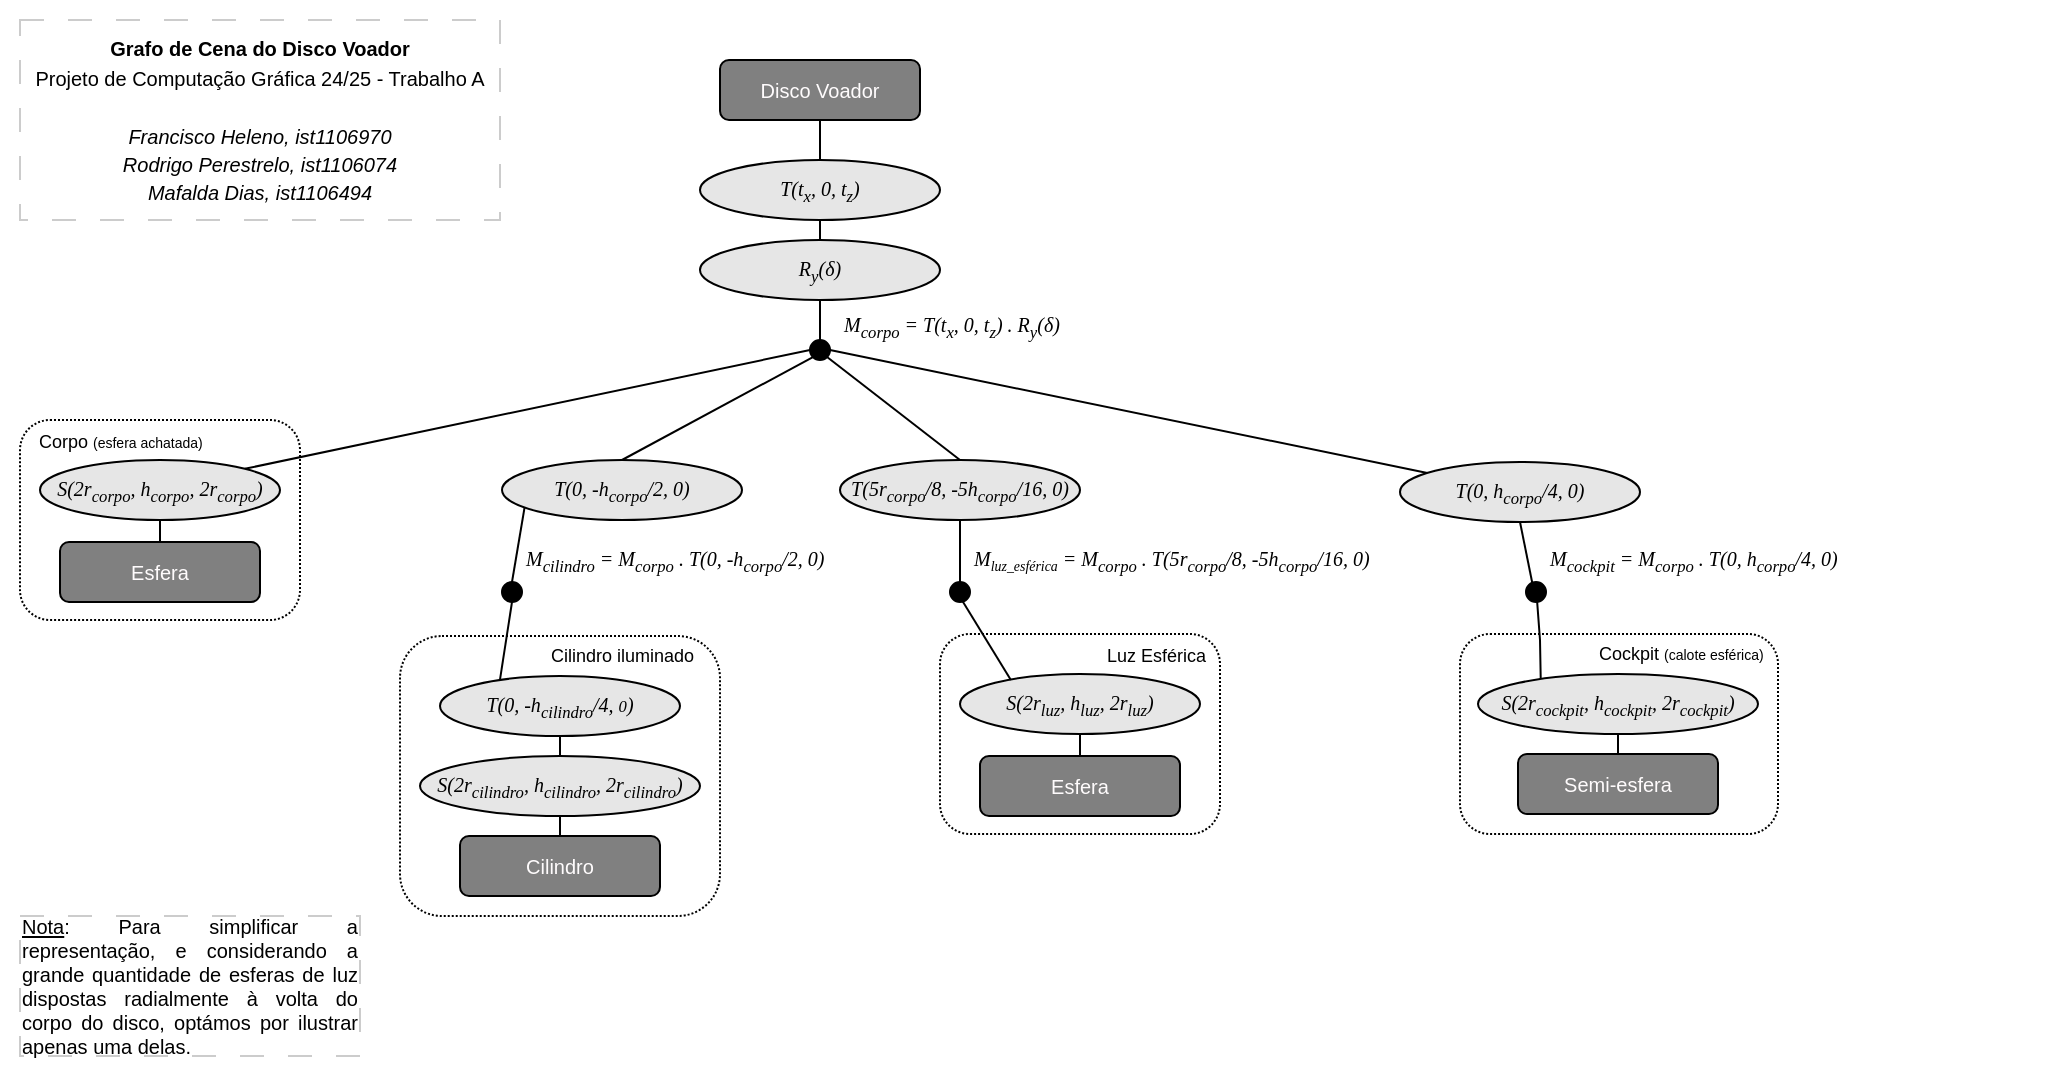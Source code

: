 <mxfile version="24.2.5" type="device">
  <diagram id="C5RBs43oDa-KdzZeNtuy" name="Page-1">
    <mxGraphModel dx="2014" dy="861" grid="1" gridSize="10" guides="1" tooltips="1" connect="1" arrows="1" fold="1" page="1" pageScale="1" pageWidth="827" pageHeight="1169" math="0" shadow="0">
      <root>
        <mxCell id="WIyWlLk6GJQsqaUBKTNV-0" />
        <mxCell id="WIyWlLk6GJQsqaUBKTNV-1" parent="WIyWlLk6GJQsqaUBKTNV-0" />
        <mxCell id="NHXv4hmjW0D5qCGexsZB-18" value="" style="rounded=0;whiteSpace=wrap;html=1;fillColor=default;strokeColor=none;shadow=0;" parent="WIyWlLk6GJQsqaUBKTNV-1" vertex="1">
          <mxGeometry x="-350" y="60" width="1030" height="540" as="geometry" />
        </mxCell>
        <mxCell id="v4nWJPfUB4EfZm27fNRs-55" value="&lt;font size=&quot;1&quot; style=&quot;text-align: center;&quot; face=&quot;Times New Roman&quot;&gt;&lt;i&gt;M&lt;sub&gt;cockpit&lt;/sub&gt;&lt;/i&gt;&lt;/font&gt;&lt;font style=&quot;text-align: center;&quot; size=&quot;1&quot; face=&quot;Times New Roman&quot;&gt;&lt;i&gt;&amp;nbsp;=&amp;nbsp;&lt;/i&gt;&lt;/font&gt;&lt;i style=&quot;font-family: &amp;quot;Times New Roman&amp;quot;; font-size: x-small; text-align: center;&quot;&gt;M&lt;sub&gt;corpo&lt;/sub&gt;&lt;/i&gt;&lt;i style=&quot;font-family: &amp;quot;Times New Roman&amp;quot;; font-size: x-small; text-align: center;&quot;&gt;&amp;nbsp;.&amp;nbsp;&lt;/i&gt;&lt;i style=&quot;text-align: center; font-family: &amp;quot;Times New Roman&amp;quot;; font-size: x-small;&quot;&gt;T(0,&amp;nbsp;&lt;/i&gt;&lt;i style=&quot;border-color: var(--border-color); text-align: center; font-family: &amp;quot;Times New Roman&amp;quot;; font-size: x-small;&quot;&gt;h&lt;sub style=&quot;border-color: var(--border-color);&quot;&gt;corpo&lt;/sub&gt;&lt;/i&gt;&lt;i style=&quot;border-color: var(--border-color); text-align: center; font-family: &amp;quot;Times New Roman&amp;quot;; font-size: x-small;&quot;&gt;/4&lt;/i&gt;&lt;i style=&quot;text-align: center; font-family: &amp;quot;Times New Roman&amp;quot;; font-size: x-small;&quot;&gt;, 0)&lt;/i&gt;" style="text;whiteSpace=wrap;html=1;fontSize=9;fontFamily=Helvetica;fontColor=#000000;" parent="WIyWlLk6GJQsqaUBKTNV-1" vertex="1">
          <mxGeometry x="423" y="327" width="148" height="30" as="geometry" />
        </mxCell>
        <mxCell id="WIyWlLk6GJQsqaUBKTNV-3" value="&lt;font color=&quot;#fffcfd&quot;&gt;&lt;span style=&quot;font-size: 10px;&quot;&gt;Disco Voador&lt;/span&gt;&lt;/font&gt;" style="rounded=1;whiteSpace=wrap;html=1;fontSize=12;glass=0;strokeWidth=1;shadow=0;fillColor=#808080;" parent="WIyWlLk6GJQsqaUBKTNV-1" vertex="1">
          <mxGeometry x="10" y="90" width="100" height="30" as="geometry" />
        </mxCell>
        <mxCell id="v4nWJPfUB4EfZm27fNRs-0" value="" style="endArrow=none;html=1;rounded=0;entryX=0.5;entryY=1;entryDx=0;entryDy=0;exitX=0.5;exitY=0;exitDx=0;exitDy=0;" parent="WIyWlLk6GJQsqaUBKTNV-1" source="v4nWJPfUB4EfZm27fNRs-3" target="WIyWlLk6GJQsqaUBKTNV-3" edge="1">
          <mxGeometry width="50" height="50" relative="1" as="geometry">
            <mxPoint x="220" y="170" as="sourcePoint" />
            <mxPoint x="280" y="160" as="targetPoint" />
          </mxGeometry>
        </mxCell>
        <mxCell id="v4nWJPfUB4EfZm27fNRs-3" value="&lt;font size=&quot;1&quot; face=&quot;Times New Roman&quot; style=&quot;&quot;&gt;&lt;i style=&quot;&quot;&gt;T(t&lt;sub&gt;x&lt;/sub&gt;, 0, t&lt;sub&gt;z&lt;/sub&gt;)&lt;/i&gt;&lt;/font&gt;" style="ellipse;whiteSpace=wrap;html=1;rounded=1;fillColor=#E6E6E6;" parent="WIyWlLk6GJQsqaUBKTNV-1" vertex="1">
          <mxGeometry y="140" width="120" height="30" as="geometry" />
        </mxCell>
        <mxCell id="v4nWJPfUB4EfZm27fNRs-4" value="" style="endArrow=none;html=1;rounded=0;fontSize=10;fontColor=#FFFCFD;entryX=0.5;entryY=1;entryDx=0;entryDy=0;exitX=0.5;exitY=0;exitDx=0;exitDy=0;" parent="WIyWlLk6GJQsqaUBKTNV-1" edge="1" target="v4nWJPfUB4EfZm27fNRs-9" source="v4nWJPfUB4EfZm27fNRs-6">
          <mxGeometry width="50" height="50" relative="1" as="geometry">
            <mxPoint x="210" y="230" as="sourcePoint" />
            <mxPoint x="210" y="210" as="targetPoint" />
          </mxGeometry>
        </mxCell>
        <mxCell id="v4nWJPfUB4EfZm27fNRs-5" value="" style="endArrow=none;html=1;rounded=0;fontSize=10;fontColor=#FFFCFD;startArrow=none;" parent="WIyWlLk6GJQsqaUBKTNV-1" edge="1">
          <mxGeometry width="50" height="50" relative="1" as="geometry">
            <mxPoint x="210" y="180" as="sourcePoint" />
            <mxPoint x="210" y="180" as="targetPoint" />
          </mxGeometry>
        </mxCell>
        <mxCell id="v4nWJPfUB4EfZm27fNRs-6" value="" style="ellipse;whiteSpace=wrap;html=1;rounded=1;labelBackgroundColor=#E6E6E6;strokeColor=#000000;fontSize=10;fontColor=#FFFCFD;fillColor=#000000;" parent="WIyWlLk6GJQsqaUBKTNV-1" vertex="1">
          <mxGeometry x="55" y="230" width="10" height="10" as="geometry" />
        </mxCell>
        <mxCell id="v4nWJPfUB4EfZm27fNRs-7" value="" style="endArrow=none;html=1;rounded=0;fontSize=10;fontColor=#FFFCFD;entryX=0;entryY=0.5;entryDx=0;entryDy=0;exitX=1;exitY=0;exitDx=0;exitDy=0;" parent="WIyWlLk6GJQsqaUBKTNV-1" source="v4nWJPfUB4EfZm27fNRs-11" target="v4nWJPfUB4EfZm27fNRs-6" edge="1">
          <mxGeometry width="50" height="50" relative="1" as="geometry">
            <mxPoint x="160" y="260" as="sourcePoint" />
            <mxPoint x="200" y="250" as="targetPoint" />
          </mxGeometry>
        </mxCell>
        <mxCell id="v4nWJPfUB4EfZm27fNRs-8" value="" style="endArrow=none;html=1;rounded=0;fontSize=10;fontColor=#FFFCFD;entryX=0.5;entryY=1;entryDx=0;entryDy=0;exitX=0.5;exitY=0;exitDx=0;exitDy=0;" parent="WIyWlLk6GJQsqaUBKTNV-1" target="v4nWJPfUB4EfZm27fNRs-3" edge="1" source="v4nWJPfUB4EfZm27fNRs-9">
          <mxGeometry width="50" height="50" relative="1" as="geometry">
            <mxPoint x="210" y="180" as="sourcePoint" />
            <mxPoint x="230" y="140" as="targetPoint" />
          </mxGeometry>
        </mxCell>
        <mxCell id="v4nWJPfUB4EfZm27fNRs-9" value="&lt;font size=&quot;1&quot; face=&quot;Times New Roman&quot; style=&quot;&quot;&gt;&lt;i style=&quot;&quot;&gt;R&lt;sub&gt;y&lt;/sub&gt;(&lt;/i&gt;&lt;/font&gt;&lt;font size=&quot;1&quot; face=&quot;Times New Roman&quot;&gt;&lt;i&gt;δ)&lt;/i&gt;&lt;/font&gt;" style="ellipse;whiteSpace=wrap;html=1;rounded=1;fillColor=#E6E6E6;" parent="WIyWlLk6GJQsqaUBKTNV-1" vertex="1">
          <mxGeometry y="180" width="120" height="30" as="geometry" />
        </mxCell>
        <mxCell id="v4nWJPfUB4EfZm27fNRs-10" value="" style="rounded=1;whiteSpace=wrap;html=1;labelBackgroundColor=#E6E6E6;strokeColor=#000000;fontFamily=Times New Roman;fontSize=8;fontColor=#FFFCFD;fillColor=none;dashed=1;dashPattern=1 1;" parent="WIyWlLk6GJQsqaUBKTNV-1" vertex="1">
          <mxGeometry x="-340" y="270" width="140" height="100" as="geometry" />
        </mxCell>
        <mxCell id="v4nWJPfUB4EfZm27fNRs-17" style="edgeStyle=orthogonalEdgeStyle;rounded=0;orthogonalLoop=1;jettySize=auto;html=1;exitX=0.5;exitY=1;exitDx=0;exitDy=0;entryX=0.5;entryY=0;entryDx=0;entryDy=0;fontFamily=Times New Roman;fontSize=6;fontColor=#FFFCFD;endArrow=none;endFill=0;" parent="WIyWlLk6GJQsqaUBKTNV-1" source="v4nWJPfUB4EfZm27fNRs-11" target="v4nWJPfUB4EfZm27fNRs-12" edge="1">
          <mxGeometry relative="1" as="geometry" />
        </mxCell>
        <mxCell id="v4nWJPfUB4EfZm27fNRs-11" value="&lt;font size=&quot;1&quot; face=&quot;Times New Roman&quot;&gt;&lt;i&gt;S(2r&lt;sub&gt;corpo&lt;/sub&gt;, h&lt;/i&gt;&lt;/font&gt;&lt;i style=&quot;font-family: &amp;quot;Times New Roman&amp;quot;; font-size: x-small;&quot;&gt;&lt;sub&gt;corpo&lt;/sub&gt;&lt;/i&gt;&lt;font size=&quot;1&quot; face=&quot;Times New Roman&quot;&gt;&lt;i&gt;, 2&lt;/i&gt;&lt;/font&gt;&lt;i style=&quot;font-family: &amp;quot;Times New Roman&amp;quot;; font-size: x-small;&quot;&gt;r&lt;sub&gt;corpo&lt;/sub&gt;&lt;/i&gt;&lt;font size=&quot;1&quot; face=&quot;Times New Roman&quot;&gt;&lt;i&gt;)&lt;/i&gt;&lt;/font&gt;" style="ellipse;whiteSpace=wrap;html=1;rounded=1;fillColor=#E6E6E6;" parent="WIyWlLk6GJQsqaUBKTNV-1" vertex="1">
          <mxGeometry x="-330" y="290" width="120" height="30" as="geometry" />
        </mxCell>
        <mxCell id="v4nWJPfUB4EfZm27fNRs-12" value="&lt;font color=&quot;#fffcfd&quot; style=&quot;font-size: 10px;&quot;&gt;Esfera&lt;/font&gt;" style="rounded=1;whiteSpace=wrap;html=1;fontSize=12;glass=0;strokeWidth=1;shadow=0;fillColor=#808080;" parent="WIyWlLk6GJQsqaUBKTNV-1" vertex="1">
          <mxGeometry x="-320" y="331" width="100" height="30" as="geometry" />
        </mxCell>
        <mxCell id="v4nWJPfUB4EfZm27fNRs-19" value="&lt;font color=&quot;#000000&quot; style=&quot;line-height: 1.2; font-size: 9px;&quot; face=&quot;Helvetica&quot;&gt;&amp;nbsp; &amp;nbsp;Corpo &lt;/font&gt;&lt;font color=&quot;#000000&quot; style=&quot;line-height: 1.2; font-size: 7px;&quot; face=&quot;Helvetica&quot;&gt;(esfera achatada)&lt;/font&gt;" style="text;html=1;align=left;verticalAlign=middle;whiteSpace=wrap;rounded=0;dashed=1;dashPattern=1 1;labelBackgroundColor=none;fontFamily=Times New Roman;fontSize=6;" parent="WIyWlLk6GJQsqaUBKTNV-1" vertex="1">
          <mxGeometry x="-340" y="271" width="120" height="20" as="geometry" />
        </mxCell>
        <mxCell id="v4nWJPfUB4EfZm27fNRs-20" value="&lt;font size=&quot;1&quot; style=&quot;text-align: center;&quot; face=&quot;Times New Roman&quot;&gt;&lt;i&gt;M&lt;sub&gt;corpo&lt;/sub&gt;&lt;/i&gt;&lt;/font&gt;&lt;font style=&quot;text-align: center;&quot; size=&quot;1&quot; face=&quot;Times New Roman&quot;&gt;&lt;i&gt;&amp;nbsp;=&amp;nbsp;&lt;/i&gt;&lt;/font&gt;&lt;i style=&quot;border-color: var(--border-color); font-family: &amp;quot;Times New Roman&amp;quot;; font-size: x-small; text-align: center;&quot;&gt;T(t&lt;sub style=&quot;border-color: var(--border-color);&quot;&gt;x&lt;/sub&gt;, 0, t&lt;sub style=&quot;border-color: var(--border-color);&quot;&gt;z&lt;/sub&gt;) .&amp;nbsp;&lt;/i&gt;&lt;font style=&quot;text-align: center;&quot; size=&quot;1&quot; face=&quot;Times New Roman&quot;&gt;&lt;i&gt;R&lt;sub&gt;y&lt;/sub&gt;(&lt;/i&gt;&lt;/font&gt;&lt;font style=&quot;text-align: center;&quot; size=&quot;1&quot; face=&quot;Times New Roman&quot;&gt;&lt;i&gt;δ)&lt;/i&gt;&lt;/font&gt;" style="text;whiteSpace=wrap;html=1;fontSize=9;fontFamily=Helvetica;fontColor=#000000;" parent="WIyWlLk6GJQsqaUBKTNV-1" vertex="1">
          <mxGeometry x="70" y="210" width="110" height="30" as="geometry" />
        </mxCell>
        <mxCell id="v4nWJPfUB4EfZm27fNRs-22" value="" style="rounded=1;whiteSpace=wrap;html=1;labelBackgroundColor=#E6E6E6;strokeColor=#000000;fontFamily=Times New Roman;fontSize=8;fontColor=#FFFCFD;fillColor=none;dashed=1;dashPattern=1 1;" parent="WIyWlLk6GJQsqaUBKTNV-1" vertex="1">
          <mxGeometry x="380" y="377" width="159" height="100" as="geometry" />
        </mxCell>
        <mxCell id="v4nWJPfUB4EfZm27fNRs-23" style="edgeStyle=orthogonalEdgeStyle;rounded=0;orthogonalLoop=1;jettySize=auto;html=1;exitX=0.5;exitY=1;exitDx=0;exitDy=0;entryX=0.5;entryY=0;entryDx=0;entryDy=0;fontFamily=Times New Roman;fontSize=6;fontColor=#FFFCFD;endArrow=none;endFill=0;" parent="WIyWlLk6GJQsqaUBKTNV-1" source="v4nWJPfUB4EfZm27fNRs-24" target="v4nWJPfUB4EfZm27fNRs-25" edge="1">
          <mxGeometry relative="1" as="geometry" />
        </mxCell>
        <mxCell id="v4nWJPfUB4EfZm27fNRs-24" value="&lt;font face=&quot;Times New Roman&quot;&gt;&lt;i style=&quot;&quot;&gt;&lt;font size=&quot;1&quot;&gt;S(2r&lt;/font&gt;&lt;sub style=&quot;&quot;&gt;&lt;font style=&quot;font-size: 8.333px;&quot;&gt;cockpit&lt;/font&gt;&lt;/sub&gt;&lt;font size=&quot;1&quot;&gt;, h&lt;/font&gt;&lt;/i&gt;&lt;/font&gt;&lt;i style=&quot;font-family: &amp;quot;Times New Roman&amp;quot;;&quot;&gt;&lt;sub&gt;&lt;font style=&quot;font-size: 8.333px;&quot;&gt;cockpit&lt;/font&gt;&lt;/sub&gt;&lt;/i&gt;&lt;font face=&quot;Times New Roman&quot;&gt;&lt;i style=&quot;&quot;&gt;&lt;font size=&quot;1&quot;&gt;, 2r&lt;/font&gt;&lt;/i&gt;&lt;/font&gt;&lt;i style=&quot;font-family: &amp;quot;Times New Roman&amp;quot;;&quot;&gt;&lt;sub&gt;&lt;font style=&quot;font-size: 8.333px;&quot;&gt;cockpit&lt;/font&gt;&lt;/sub&gt;&lt;/i&gt;&lt;font face=&quot;Times New Roman&quot;&gt;&lt;i style=&quot;&quot;&gt;&lt;font size=&quot;1&quot;&gt;)&lt;/font&gt;&lt;/i&gt;&lt;/font&gt;" style="ellipse;whiteSpace=wrap;html=1;rounded=1;fillColor=#E6E6E6;" parent="WIyWlLk6GJQsqaUBKTNV-1" vertex="1">
          <mxGeometry x="389" y="397" width="140" height="30" as="geometry" />
        </mxCell>
        <mxCell id="v4nWJPfUB4EfZm27fNRs-25" value="&lt;font color=&quot;#fffcfd&quot; style=&quot;font-size: 10px;&quot;&gt;Semi-esfera&lt;/font&gt;" style="rounded=1;whiteSpace=wrap;html=1;fontSize=12;glass=0;strokeWidth=1;shadow=0;fillColor=#808080;" parent="WIyWlLk6GJQsqaUBKTNV-1" vertex="1">
          <mxGeometry x="409" y="437" width="100" height="30" as="geometry" />
        </mxCell>
        <mxCell id="v4nWJPfUB4EfZm27fNRs-27" value="&lt;i style=&quot;font-family: &amp;quot;Times New Roman&amp;quot;; font-size: x-small;&quot;&gt;T(0, &lt;/i&gt;&lt;i style=&quot;font-family: &amp;quot;Times New Roman&amp;quot;; font-size: x-small;&quot;&gt;h&lt;sub&gt;corpo&lt;/sub&gt;&lt;/i&gt;&lt;i style=&quot;font-family: &amp;quot;Times New Roman&amp;quot;; font-size: x-small;&quot;&gt;/4, 0)&lt;/i&gt;" style="ellipse;whiteSpace=wrap;html=1;rounded=1;fillColor=#E6E6E6;" parent="WIyWlLk6GJQsqaUBKTNV-1" vertex="1">
          <mxGeometry x="350" y="291" width="120" height="30" as="geometry" />
        </mxCell>
        <mxCell id="v4nWJPfUB4EfZm27fNRs-28" value="" style="endArrow=none;html=1;rounded=0;fontFamily=Helvetica;fontSize=10;fontColor=#000000;entryX=1;entryY=0.5;entryDx=0;entryDy=0;" parent="WIyWlLk6GJQsqaUBKTNV-1" source="v4nWJPfUB4EfZm27fNRs-27" target="v4nWJPfUB4EfZm27fNRs-6" edge="1">
          <mxGeometry width="50" height="50" relative="1" as="geometry">
            <mxPoint x="230" y="360" as="sourcePoint" />
            <mxPoint x="220" y="280" as="targetPoint" />
          </mxGeometry>
        </mxCell>
        <mxCell id="v4nWJPfUB4EfZm27fNRs-31" value="" style="endArrow=none;html=1;rounded=0;fontSize=10;fontColor=#FFFCFD;entryX=0.5;entryY=1;entryDx=0;entryDy=0;exitX=0.317;exitY=0.063;exitDx=0;exitDy=0;exitPerimeter=0;" parent="WIyWlLk6GJQsqaUBKTNV-1" target="v4nWJPfUB4EfZm27fNRs-27" edge="1" source="v4nWJPfUB4EfZm27fNRs-32">
          <mxGeometry width="50" height="50" relative="1" as="geometry">
            <mxPoint x="616" y="370" as="sourcePoint" />
            <mxPoint x="616" y="350" as="targetPoint" />
          </mxGeometry>
        </mxCell>
        <mxCell id="v4nWJPfUB4EfZm27fNRs-32" value="" style="ellipse;whiteSpace=wrap;html=1;rounded=1;labelBackgroundColor=#E6E6E6;strokeColor=#000000;fontSize=10;fontColor=#FFFCFD;fillColor=#000000;" parent="WIyWlLk6GJQsqaUBKTNV-1" vertex="1">
          <mxGeometry x="413" y="351" width="10" height="10" as="geometry" />
        </mxCell>
        <mxCell id="v4nWJPfUB4EfZm27fNRs-34" value="" style="endArrow=none;html=1;rounded=0;fontFamily=Helvetica;fontSize=10;fontColor=#000000;exitX=0.224;exitY=0.082;exitDx=0;exitDy=0;exitPerimeter=0;entryX=0.556;entryY=0.969;entryDx=0;entryDy=0;entryPerimeter=0;" parent="WIyWlLk6GJQsqaUBKTNV-1" source="v4nWJPfUB4EfZm27fNRs-24" target="v4nWJPfUB4EfZm27fNRs-32" edge="1">
          <mxGeometry width="50" height="50" relative="1" as="geometry">
            <mxPoint x="230" y="462" as="sourcePoint" />
            <mxPoint x="420" y="357" as="targetPoint" />
            <Array as="points">
              <mxPoint x="420" y="380" />
            </Array>
          </mxGeometry>
        </mxCell>
        <mxCell id="v4nWJPfUB4EfZm27fNRs-35" value="&lt;font style=&quot;font-size: 10px;&quot;&gt;&lt;i style=&quot;font-family: &amp;quot;Times New Roman&amp;quot;;&quot;&gt;T(0, -h&lt;/i&gt;&lt;i style=&quot;font-family: &amp;quot;Times New Roman&amp;quot;;&quot;&gt;&lt;sub&gt;corpo&lt;/sub&gt;&lt;/i&gt;&lt;i style=&quot;font-family: &amp;quot;Times New Roman&amp;quot;;&quot;&gt;/2, 0)&lt;/i&gt;&lt;/font&gt;" style="ellipse;whiteSpace=wrap;html=1;rounded=1;fillColor=#E6E6E6;" parent="WIyWlLk6GJQsqaUBKTNV-1" vertex="1">
          <mxGeometry x="-99" y="290" width="120" height="30" as="geometry" />
        </mxCell>
        <mxCell id="v4nWJPfUB4EfZm27fNRs-36" value="" style="endArrow=none;html=1;rounded=0;fontFamily=Helvetica;fontSize=8.333;fontColor=#000000;entryX=0;entryY=1;entryDx=0;entryDy=0;exitX=0.5;exitY=0;exitDx=0;exitDy=0;" parent="WIyWlLk6GJQsqaUBKTNV-1" source="v4nWJPfUB4EfZm27fNRs-35" target="v4nWJPfUB4EfZm27fNRs-6" edge="1">
          <mxGeometry width="50" height="50" relative="1" as="geometry">
            <mxPoint x="220" y="350" as="sourcePoint" />
            <mxPoint x="270" y="300" as="targetPoint" />
          </mxGeometry>
        </mxCell>
        <mxCell id="v4nWJPfUB4EfZm27fNRs-37" value="" style="endArrow=none;html=1;rounded=0;fontFamily=Helvetica;fontSize=8.333;fontColor=#000000;exitX=0.094;exitY=0.792;exitDx=0;exitDy=0;entryX=0.5;entryY=0;entryDx=0;entryDy=0;exitPerimeter=0;" parent="WIyWlLk6GJQsqaUBKTNV-1" source="v4nWJPfUB4EfZm27fNRs-35" target="v4nWJPfUB4EfZm27fNRs-38" edge="1">
          <mxGeometry width="50" height="50" relative="1" as="geometry">
            <mxPoint x="-310" y="419" as="sourcePoint" />
            <mxPoint x="-300" y="449" as="targetPoint" />
          </mxGeometry>
        </mxCell>
        <mxCell id="v4nWJPfUB4EfZm27fNRs-38" value="" style="ellipse;whiteSpace=wrap;html=1;rounded=1;labelBackgroundColor=#E6E6E6;strokeColor=#000000;fontSize=10;fontColor=#FFFCFD;fillColor=#000000;" parent="WIyWlLk6GJQsqaUBKTNV-1" vertex="1">
          <mxGeometry x="-99" y="351" width="10" height="10" as="geometry" />
        </mxCell>
        <mxCell id="v4nWJPfUB4EfZm27fNRs-39" value="" style="endArrow=none;html=1;rounded=0;fontFamily=Helvetica;fontSize=8.333;fontColor=#000000;exitX=0.5;exitY=1;exitDx=0;exitDy=0;entryX=0.249;entryY=0.087;entryDx=0;entryDy=0;entryPerimeter=0;" parent="WIyWlLk6GJQsqaUBKTNV-1" source="v4nWJPfUB4EfZm27fNRs-38" target="IKCTPIxUSSBsLg2Q_fOp-2" edge="1">
          <mxGeometry width="50" height="50" relative="1" as="geometry">
            <mxPoint x="-290" y="439" as="sourcePoint" />
            <mxPoint x="-300" y="479" as="targetPoint" />
          </mxGeometry>
        </mxCell>
        <mxCell id="v4nWJPfUB4EfZm27fNRs-50" value="" style="rounded=1;whiteSpace=wrap;html=1;labelBackgroundColor=#E6E6E6;strokeColor=#000000;fontFamily=Times New Roman;fontSize=8;fontColor=#FFFCFD;fillColor=none;dashed=1;dashPattern=1 1;" parent="WIyWlLk6GJQsqaUBKTNV-1" vertex="1">
          <mxGeometry x="-150" y="378" width="160" height="140" as="geometry" />
        </mxCell>
        <mxCell id="v4nWJPfUB4EfZm27fNRs-51" style="edgeStyle=orthogonalEdgeStyle;rounded=0;orthogonalLoop=1;jettySize=auto;html=1;exitX=0.5;exitY=1;exitDx=0;exitDy=0;entryX=0.5;entryY=0;entryDx=0;entryDy=0;fontFamily=Times New Roman;fontSize=6;fontColor=#FFFCFD;endArrow=none;endFill=0;" parent="WIyWlLk6GJQsqaUBKTNV-1" source="v4nWJPfUB4EfZm27fNRs-52" target="v4nWJPfUB4EfZm27fNRs-53" edge="1">
          <mxGeometry relative="1" as="geometry" />
        </mxCell>
        <mxCell id="v4nWJPfUB4EfZm27fNRs-52" value="&lt;font face=&quot;Times New Roman&quot;&gt;&lt;i&gt;&lt;font size=&quot;1&quot;&gt;S(2r&lt;/font&gt;&lt;sub&gt;&lt;font style=&quot;font-size: 8.333px;&quot;&gt;cilindro&lt;/font&gt;&lt;/sub&gt;&lt;font size=&quot;1&quot;&gt;, h&lt;/font&gt;&lt;/i&gt;&lt;/font&gt;&lt;i style=&quot;font-family: &amp;quot;Times New Roman&amp;quot;;&quot;&gt;&lt;sub&gt;&lt;font style=&quot;font-size: 8.333px;&quot;&gt;cilindro&lt;/font&gt;&lt;/sub&gt;&lt;/i&gt;&lt;font face=&quot;Times New Roman&quot;&gt;&lt;i&gt;&lt;font size=&quot;1&quot;&gt;, 2r&lt;/font&gt;&lt;/i&gt;&lt;/font&gt;&lt;i style=&quot;font-family: &amp;quot;Times New Roman&amp;quot;;&quot;&gt;&lt;sub&gt;&lt;font style=&quot;font-size: 8.333px;&quot;&gt;cilindro&lt;/font&gt;&lt;/sub&gt;&lt;/i&gt;&lt;font face=&quot;Times New Roman&quot;&gt;&lt;i&gt;&lt;font size=&quot;1&quot;&gt;)&lt;/font&gt;&lt;/i&gt;&lt;/font&gt;" style="ellipse;whiteSpace=wrap;html=1;rounded=1;fillColor=#E6E6E6;" parent="WIyWlLk6GJQsqaUBKTNV-1" vertex="1">
          <mxGeometry x="-140" y="438" width="140" height="30" as="geometry" />
        </mxCell>
        <mxCell id="v4nWJPfUB4EfZm27fNRs-53" value="&lt;font color=&quot;#fffcfd&quot; style=&quot;font-size: 10px;&quot;&gt;Cilindro&lt;/font&gt;" style="rounded=1;whiteSpace=wrap;html=1;fontSize=12;glass=0;strokeWidth=1;shadow=0;fillColor=#808080;" parent="WIyWlLk6GJQsqaUBKTNV-1" vertex="1">
          <mxGeometry x="-120" y="478" width="100" height="30" as="geometry" />
        </mxCell>
        <mxCell id="v4nWJPfUB4EfZm27fNRs-54" value="&lt;span style=&quot;font-family: Helvetica; font-size: 9px;&quot;&gt;Cilindro iluminado&amp;nbsp;&amp;nbsp;&lt;/span&gt;" style="text;html=1;align=right;verticalAlign=middle;whiteSpace=wrap;rounded=0;dashed=1;dashPattern=1 1;labelBackgroundColor=none;fontFamily=Times New Roman;fontSize=6;" parent="WIyWlLk6GJQsqaUBKTNV-1" vertex="1">
          <mxGeometry x="-136" y="378" width="140" height="20" as="geometry" />
        </mxCell>
        <mxCell id="v4nWJPfUB4EfZm27fNRs-57" value="&lt;font size=&quot;1&quot; style=&quot;text-align: center;&quot; face=&quot;Times New Roman&quot;&gt;&lt;i&gt;M&lt;sub&gt;cilindro&lt;/sub&gt;&lt;/i&gt;&lt;/font&gt;&lt;font style=&quot;text-align: center;&quot; size=&quot;1&quot; face=&quot;Times New Roman&quot;&gt;&lt;i&gt;&amp;nbsp;=&amp;nbsp;&lt;/i&gt;&lt;/font&gt;&lt;i style=&quot;font-family: &amp;quot;Times New Roman&amp;quot;; font-size: x-small; text-align: center;&quot;&gt;M&lt;sub&gt;corpo&lt;/sub&gt;&lt;/i&gt;&lt;i style=&quot;font-family: &amp;quot;Times New Roman&amp;quot;; font-size: x-small; text-align: center;&quot;&gt;&amp;nbsp;.&lt;/i&gt;&lt;i style=&quot;font-family: &amp;quot;Times New Roman&amp;quot;; font-size: x-small; text-align: center;&quot;&gt;&amp;nbsp;&lt;/i&gt;&lt;i style=&quot;border-color: var(--border-color); font-size: 10px; text-align: center; font-family: &amp;quot;Times New Roman&amp;quot;;&quot;&gt;T(0,&amp;nbsp;&lt;/i&gt;&lt;i style=&quot;border-color: var(--border-color); font-size: 10px; text-align: center; font-family: &amp;quot;Times New Roman&amp;quot;;&quot;&gt;&lt;i style=&quot;border-color: var(--border-color);&quot;&gt;-h&lt;/i&gt;&lt;i style=&quot;border-color: var(--border-color);&quot;&gt;&lt;sub style=&quot;border-color: var(--border-color);&quot;&gt;corpo&lt;/sub&gt;&lt;/i&gt;&lt;i style=&quot;border-color: var(--border-color);&quot;&gt;/2&lt;/i&gt;, 0)&lt;/i&gt;" style="text;whiteSpace=wrap;html=1;fontSize=9;fontFamily=Helvetica;fontColor=#000000;" parent="WIyWlLk6GJQsqaUBKTNV-1" vertex="1">
          <mxGeometry x="-89" y="327" width="152" height="30" as="geometry" />
        </mxCell>
        <mxCell id="IKCTPIxUSSBsLg2Q_fOp-0" style="edgeStyle=orthogonalEdgeStyle;rounded=0;orthogonalLoop=1;jettySize=auto;html=1;exitX=0.5;exitY=1;exitDx=0;exitDy=0;" parent="WIyWlLk6GJQsqaUBKTNV-1" source="v4nWJPfUB4EfZm27fNRs-22" target="v4nWJPfUB4EfZm27fNRs-22" edge="1">
          <mxGeometry relative="1" as="geometry" />
        </mxCell>
        <mxCell id="IKCTPIxUSSBsLg2Q_fOp-2" value="&lt;font face=&quot;Times New Roman&quot;&gt;&lt;i&gt;&lt;font size=&quot;1&quot;&gt;T(0&lt;/font&gt;&lt;font size=&quot;1&quot;&gt;, -h&lt;/font&gt;&lt;/i&gt;&lt;/font&gt;&lt;i style=&quot;font-family: &amp;quot;Times New Roman&amp;quot;;&quot;&gt;&lt;sub&gt;&lt;font style=&quot;font-size: 8.333px;&quot;&gt;cilindro&lt;/font&gt;&lt;/sub&gt;&lt;/i&gt;&lt;font face=&quot;Times New Roman&quot;&gt;&lt;i&gt;&lt;font size=&quot;1&quot;&gt;/4,&amp;nbsp;&lt;/font&gt;&lt;span style=&quot;font-size: 8.333px;&quot;&gt;0&lt;/span&gt;&lt;/i&gt;&lt;/font&gt;&lt;font face=&quot;Times New Roman&quot;&gt;&lt;i&gt;&lt;font size=&quot;1&quot;&gt;)&lt;/font&gt;&lt;/i&gt;&lt;/font&gt;" style="ellipse;whiteSpace=wrap;html=1;rounded=1;fillColor=#E6E6E6;" parent="WIyWlLk6GJQsqaUBKTNV-1" vertex="1">
          <mxGeometry x="-130" y="398" width="120" height="30" as="geometry" />
        </mxCell>
        <mxCell id="IKCTPIxUSSBsLg2Q_fOp-3" value="" style="endArrow=none;html=1;rounded=0;entryX=0.5;entryY=1;entryDx=0;entryDy=0;exitX=0.5;exitY=0;exitDx=0;exitDy=0;" parent="WIyWlLk6GJQsqaUBKTNV-1" source="v4nWJPfUB4EfZm27fNRs-52" target="IKCTPIxUSSBsLg2Q_fOp-2" edge="1">
          <mxGeometry width="50" height="50" relative="1" as="geometry">
            <mxPoint x="-220" y="530" as="sourcePoint" />
            <mxPoint x="-170" y="480" as="targetPoint" />
          </mxGeometry>
        </mxCell>
        <mxCell id="IKCTPIxUSSBsLg2Q_fOp-6" value="&lt;font color=&quot;#000000&quot; style=&quot;line-height: 1.2; font-size: 9px;&quot; face=&quot;Helvetica&quot;&gt;&amp;nbsp; &amp;nbsp;Cockpit&amp;nbsp;&lt;/font&gt;&lt;font color=&quot;#000000&quot; style=&quot;line-height: 1.2; font-size: 7px;&quot; face=&quot;Helvetica&quot;&gt;(calote esférica)&lt;/font&gt;" style="text;html=1;align=left;verticalAlign=middle;whiteSpace=wrap;rounded=0;dashed=1;dashPattern=1 1;labelBackgroundColor=none;fontFamily=Times New Roman;fontSize=6;" parent="WIyWlLk6GJQsqaUBKTNV-1" vertex="1">
          <mxGeometry x="440" y="377" width="120" height="20" as="geometry" />
        </mxCell>
        <mxCell id="NHXv4hmjW0D5qCGexsZB-7" value="" style="rounded=1;whiteSpace=wrap;html=1;labelBackgroundColor=#E6E6E6;strokeColor=#000000;fontFamily=Times New Roman;fontSize=8;fontColor=#FFFCFD;fillColor=none;dashed=1;dashPattern=1 1;" parent="WIyWlLk6GJQsqaUBKTNV-1" vertex="1">
          <mxGeometry x="120" y="377" width="140" height="100" as="geometry" />
        </mxCell>
        <mxCell id="NHXv4hmjW0D5qCGexsZB-8" style="edgeStyle=orthogonalEdgeStyle;rounded=0;orthogonalLoop=1;jettySize=auto;html=1;exitX=0.5;exitY=1;exitDx=0;exitDy=0;entryX=0.5;entryY=0;entryDx=0;entryDy=0;fontFamily=Times New Roman;fontSize=6;fontColor=#FFFCFD;endArrow=none;endFill=0;" parent="WIyWlLk6GJQsqaUBKTNV-1" source="NHXv4hmjW0D5qCGexsZB-9" target="NHXv4hmjW0D5qCGexsZB-10" edge="1">
          <mxGeometry relative="1" as="geometry" />
        </mxCell>
        <mxCell id="NHXv4hmjW0D5qCGexsZB-9" value="&lt;font size=&quot;1&quot; face=&quot;Times New Roman&quot;&gt;&lt;i&gt;S(2r&lt;sub&gt;luz&lt;/sub&gt;, h&lt;/i&gt;&lt;/font&gt;&lt;i style=&quot;font-family: &amp;quot;Times New Roman&amp;quot;; font-size: x-small;&quot;&gt;&lt;sub&gt;luz&lt;/sub&gt;&lt;/i&gt;&lt;font size=&quot;1&quot; face=&quot;Times New Roman&quot;&gt;&lt;i&gt;, 2&lt;/i&gt;&lt;/font&gt;&lt;i style=&quot;font-family: &amp;quot;Times New Roman&amp;quot;; font-size: x-small;&quot;&gt;r&lt;sub&gt;luz&lt;/sub&gt;&lt;/i&gt;&lt;font size=&quot;1&quot; face=&quot;Times New Roman&quot;&gt;&lt;i&gt;)&lt;/i&gt;&lt;/font&gt;" style="ellipse;whiteSpace=wrap;html=1;rounded=1;fillColor=#E6E6E6;" parent="WIyWlLk6GJQsqaUBKTNV-1" vertex="1">
          <mxGeometry x="130" y="397" width="120" height="30" as="geometry" />
        </mxCell>
        <mxCell id="NHXv4hmjW0D5qCGexsZB-10" value="&lt;font color=&quot;#fffcfd&quot; style=&quot;font-size: 10px;&quot;&gt;Esfera&lt;/font&gt;" style="rounded=1;whiteSpace=wrap;html=1;fontSize=12;glass=0;strokeWidth=1;shadow=0;fillColor=#808080;" parent="WIyWlLk6GJQsqaUBKTNV-1" vertex="1">
          <mxGeometry x="140" y="438" width="100" height="30" as="geometry" />
        </mxCell>
        <mxCell id="NHXv4hmjW0D5qCGexsZB-11" value="&lt;font color=&quot;#000000&quot; style=&quot;line-height: 1.2; font-size: 9px;&quot; face=&quot;Helvetica&quot;&gt;Luz Esférica&amp;nbsp;&amp;nbsp;&lt;/font&gt;" style="text;html=1;align=right;verticalAlign=middle;whiteSpace=wrap;rounded=0;dashed=1;dashPattern=1 1;labelBackgroundColor=none;fontFamily=Times New Roman;fontSize=6;" parent="WIyWlLk6GJQsqaUBKTNV-1" vertex="1">
          <mxGeometry x="120" y="378" width="140" height="20" as="geometry" />
        </mxCell>
        <mxCell id="NHXv4hmjW0D5qCGexsZB-12" value="&lt;font style=&quot;font-size: 10px;&quot;&gt;&lt;i style=&quot;font-family: &amp;quot;Times New Roman&amp;quot;;&quot;&gt;T(5&lt;/i&gt;&lt;i style=&quot;border-color: var(--border-color); font-family: &amp;quot;Times New Roman&amp;quot;; font-size: x-small;&quot;&gt;r&lt;sub style=&quot;border-color: var(--border-color);&quot;&gt;corpo&lt;/sub&gt;&lt;/i&gt;&lt;i style=&quot;font-family: &amp;quot;Times New Roman&amp;quot;;&quot;&gt;/8, -5h&lt;/i&gt;&lt;i style=&quot;font-family: &amp;quot;Times New Roman&amp;quot;;&quot;&gt;&lt;sub&gt;corpo&lt;/sub&gt;&lt;/i&gt;&lt;i style=&quot;font-family: &amp;quot;Times New Roman&amp;quot;;&quot;&gt;/16, 0)&lt;/i&gt;&lt;/font&gt;" style="ellipse;whiteSpace=wrap;html=1;rounded=1;fillColor=#E6E6E6;" parent="WIyWlLk6GJQsqaUBKTNV-1" vertex="1">
          <mxGeometry x="70" y="290" width="120" height="30" as="geometry" />
        </mxCell>
        <mxCell id="NHXv4hmjW0D5qCGexsZB-13" value="" style="endArrow=none;html=1;rounded=0;fontFamily=Helvetica;fontSize=8.333;fontColor=#000000;exitX=0.5;exitY=1;exitDx=0;exitDy=0;entryX=0.5;entryY=0;entryDx=0;entryDy=0;" parent="WIyWlLk6GJQsqaUBKTNV-1" source="NHXv4hmjW0D5qCGexsZB-12" target="NHXv4hmjW0D5qCGexsZB-14" edge="1">
          <mxGeometry width="50" height="50" relative="1" as="geometry">
            <mxPoint x="170" y="429" as="sourcePoint" />
            <mxPoint x="180" y="459" as="targetPoint" />
          </mxGeometry>
        </mxCell>
        <mxCell id="NHXv4hmjW0D5qCGexsZB-14" value="" style="ellipse;whiteSpace=wrap;html=1;rounded=1;labelBackgroundColor=#E6E6E6;strokeColor=#000000;fontSize=10;fontColor=#FFFCFD;fillColor=#000000;" parent="WIyWlLk6GJQsqaUBKTNV-1" vertex="1">
          <mxGeometry x="125" y="351" width="10" height="10" as="geometry" />
        </mxCell>
        <mxCell id="NHXv4hmjW0D5qCGexsZB-15" value="&lt;font style=&quot;text-align: center;&quot; face=&quot;Times New Roman&quot;&gt;&lt;i style=&quot;&quot;&gt;&lt;font size=&quot;1&quot;&gt;M&lt;/font&gt;&lt;span style=&quot;font-size: 8.333px;&quot;&gt;&lt;sub&gt;luz_esférica&lt;/sub&gt;&lt;/span&gt;&lt;/i&gt;&lt;/font&gt;&lt;font style=&quot;text-align: center;&quot; size=&quot;1&quot; face=&quot;Times New Roman&quot;&gt;&lt;i&gt;&amp;nbsp;=&amp;nbsp;&lt;/i&gt;&lt;/font&gt;&lt;i style=&quot;font-family: &amp;quot;Times New Roman&amp;quot;; font-size: x-small; text-align: center;&quot;&gt;M&lt;sub&gt;corpo&lt;/sub&gt;&lt;/i&gt;&lt;i style=&quot;font-family: &amp;quot;Times New Roman&amp;quot;; font-size: x-small; text-align: center;&quot;&gt;&amp;nbsp;.&lt;/i&gt;&lt;i style=&quot;font-family: &amp;quot;Times New Roman&amp;quot;; font-size: x-small; text-align: center;&quot;&gt;&amp;nbsp;&lt;/i&gt;&lt;i style=&quot;border-color: var(--border-color); font-size: 10px; text-align: center; font-family: &amp;quot;Times New Roman&amp;quot;;&quot;&gt;T(5&lt;/i&gt;&lt;i style=&quot;border-color: var(--border-color); font-size: x-small; text-align: center; font-family: &amp;quot;Times New Roman&amp;quot;;&quot;&gt;r&lt;sub style=&quot;border-color: var(--border-color);&quot;&gt;corpo&lt;/sub&gt;&lt;/i&gt;&lt;i style=&quot;border-color: var(--border-color); font-size: 10px; text-align: center; font-family: &amp;quot;Times New Roman&amp;quot;;&quot;&gt;/8, -5h&lt;/i&gt;&lt;i style=&quot;border-color: var(--border-color); font-size: 10px; text-align: center; font-family: &amp;quot;Times New Roman&amp;quot;;&quot;&gt;&lt;sub style=&quot;border-color: var(--border-color);&quot;&gt;corpo&lt;/sub&gt;&lt;/i&gt;&lt;i style=&quot;border-color: var(--border-color); font-size: 10px; text-align: center; font-family: &amp;quot;Times New Roman&amp;quot;;&quot;&gt;/16, 0)&lt;/i&gt;" style="text;whiteSpace=wrap;html=1;fontSize=9;fontFamily=Helvetica;fontColor=#000000;" parent="WIyWlLk6GJQsqaUBKTNV-1" vertex="1">
          <mxGeometry x="135" y="327" width="212" height="30" as="geometry" />
        </mxCell>
        <mxCell id="NHXv4hmjW0D5qCGexsZB-16" value="" style="endArrow=none;html=1;rounded=0;entryX=0.63;entryY=0.959;entryDx=0;entryDy=0;exitX=0.212;exitY=0.1;exitDx=0;exitDy=0;exitPerimeter=0;entryPerimeter=0;" parent="WIyWlLk6GJQsqaUBKTNV-1" source="NHXv4hmjW0D5qCGexsZB-9" target="NHXv4hmjW0D5qCGexsZB-14" edge="1">
          <mxGeometry width="50" height="50" relative="1" as="geometry">
            <mxPoint x="190" y="400" as="sourcePoint" />
            <mxPoint x="240" y="350" as="targetPoint" />
            <Array as="points" />
          </mxGeometry>
        </mxCell>
        <mxCell id="NHXv4hmjW0D5qCGexsZB-17" value="" style="endArrow=none;html=1;rounded=0;entryX=0.5;entryY=0;entryDx=0;entryDy=0;exitX=1;exitY=1;exitDx=0;exitDy=0;" parent="WIyWlLk6GJQsqaUBKTNV-1" source="v4nWJPfUB4EfZm27fNRs-6" target="NHXv4hmjW0D5qCGexsZB-12" edge="1">
          <mxGeometry width="50" height="50" relative="1" as="geometry">
            <mxPoint x="240" y="265" as="sourcePoint" />
            <mxPoint x="260" y="290" as="targetPoint" />
            <Array as="points" />
          </mxGeometry>
        </mxCell>
        <mxCell id="NHXv4hmjW0D5qCGexsZB-19" value="&lt;font style=&quot;font-size: 10px;&quot;&gt;&lt;b&gt;Grafo de Cena do Disco Voador&lt;/b&gt;&lt;br&gt;Projeto de Computação Gráfica 24/25 - Trabalho A&lt;br&gt;&lt;br&gt;&lt;i&gt;Francisco Heleno, ist1106970&lt;br&gt;Rodrigo Perestrelo, ist1106074&lt;br&gt;Mafalda Dias, ist1106494&lt;br&gt;&lt;/i&gt;&lt;/font&gt;" style="text;html=1;strokeColor=#CCCCCC;fillColor=none;align=center;verticalAlign=middle;whiteSpace=wrap;rounded=0;dashed=1;dashPattern=12 12;" parent="WIyWlLk6GJQsqaUBKTNV-1" vertex="1">
          <mxGeometry x="-340" y="70" width="240" height="100" as="geometry" />
        </mxCell>
        <mxCell id="NHXv4hmjW0D5qCGexsZB-21" value="&lt;div style=&quot;text-align: justify; font-size: 10px;&quot;&gt;&lt;u style=&quot;background-color: initial;&quot;&gt;Nota&lt;/u&gt;&lt;span style=&quot;background-color: initial;&quot;&gt;:&amp;nbsp;&lt;/span&gt;&lt;span style=&quot;background-color: initial; text-align: center;&quot;&gt;Para simplificar a representação, e considerando a grande quantidade de esferas de luz dispostas radialmente à volta do corpo do disco, optámos por ilustrar apenas uma delas.&lt;/span&gt;&lt;/div&gt;" style="text;html=1;strokeColor=#CCCCCC;fillColor=none;align=center;verticalAlign=middle;whiteSpace=wrap;rounded=0;dashed=1;dashPattern=12 12;" parent="WIyWlLk6GJQsqaUBKTNV-1" vertex="1">
          <mxGeometry x="-340" y="518" width="170" height="70" as="geometry" />
        </mxCell>
      </root>
    </mxGraphModel>
  </diagram>
</mxfile>
